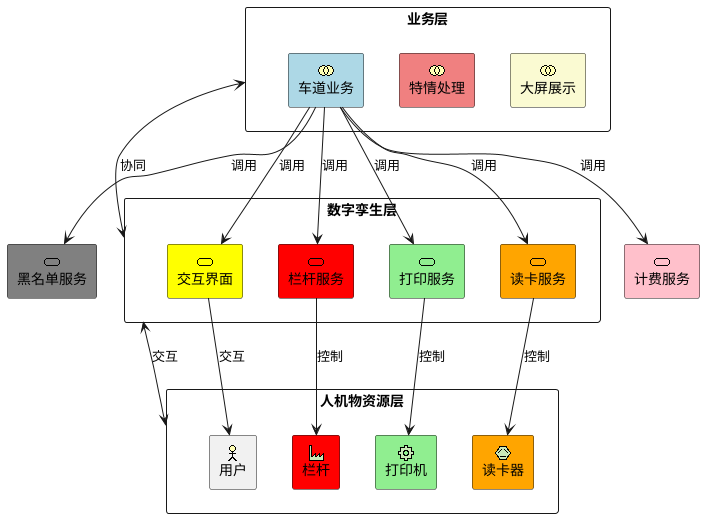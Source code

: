 @startuml digital-twin


rectangle 人机物资源层 {
    archimate  "用户" as user <<business-actor>>
    archimate #lightgreen "打印机"  as printer <<physical-equipment>>
    archimate #red "栏杆"  as brake <<physical-facility>>
    archimate #orange "读卡器"  as reader <<physical-material>>
}

rectangle 业务层 {
    archimate  #LightGoldenRodYellow "大屏展示" as dashboard <<business-collaboration>>
    archimate  #LightCoral "特情处理" as remotecontrol <<business-collaboration>>
    archimate  #LightBlue "车道业务" as bizLogic <<business-collaboration>>
}

rectangle 数字孪生层 {
     archimate  #Yellow  "交互界面" as ui <<service>>
    archimate  #red  "栏杆服务" as brakeservice <<service>>
    archimate  #lightgreen  "打印服务" as printerservice <<service>>
    archimate  #orange  "读卡服务" as readerservice <<service>>

}


archimate  #grey  "黑名单服务" as blservice <<service>>
archimate  #pink  "计费服务" as biservice <<service>>
   

数字孪生层 <-down-> 人机物资源层 : 交互
业务层 <-down-> 数字孪生层 : 协同
bizLogic -down-> ui : 调用
ui -down-> user : 交互

bizLogic -down-> printerservice : 调用
printerservice -down-> printer : 控制

bizLogic -down-> readerservice : 调用
readerservice -down-> reader :控制

bizLogic -down-> brakeservice : 调用
brakeservice -down-> brake : 控制


bizLogic -down-> blservice : 调用
bizLogic -down-> biservice : 调用

@enduml